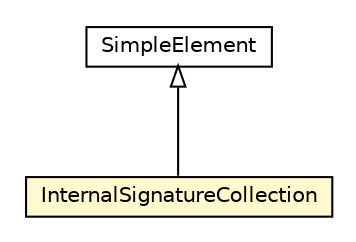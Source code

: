 #!/usr/local/bin/dot
#
# Class diagram 
# Generated by UMLGraph version 5.1 (http://www.umlgraph.org/)
#

digraph G {
	edge [fontname="Helvetica",fontsize=10,labelfontname="Helvetica",labelfontsize=10];
	node [fontname="Helvetica",fontsize=10,shape=plaintext];
	nodesep=0.25;
	ranksep=0.5;
	// uk.gov.nationalarchives.droid.base.SimpleElement
	c2478 [label=<<table title="uk.gov.nationalarchives.droid.base.SimpleElement" border="0" cellborder="1" cellspacing="0" cellpadding="2" port="p" href="../base/SimpleElement.html">
		<tr><td><table border="0" cellspacing="0" cellpadding="1">
<tr><td align="center" balign="center"> SimpleElement </td></tr>
		</table></td></tr>
		</table>>, fontname="Helvetica", fontcolor="black", fontsize=10.0];
	// uk.gov.nationalarchives.droid.signatureFile.InternalSignatureCollection
	c2490 [label=<<table title="uk.gov.nationalarchives.droid.signatureFile.InternalSignatureCollection" border="0" cellborder="1" cellspacing="0" cellpadding="2" port="p" bgcolor="lemonChiffon" href="./InternalSignatureCollection.html">
		<tr><td><table border="0" cellspacing="0" cellpadding="1">
<tr><td align="center" balign="center"> InternalSignatureCollection </td></tr>
		</table></td></tr>
		</table>>, fontname="Helvetica", fontcolor="black", fontsize=10.0];
	//uk.gov.nationalarchives.droid.signatureFile.InternalSignatureCollection extends uk.gov.nationalarchives.droid.base.SimpleElement
	c2478:p -> c2490:p [dir=back,arrowtail=empty];
}


